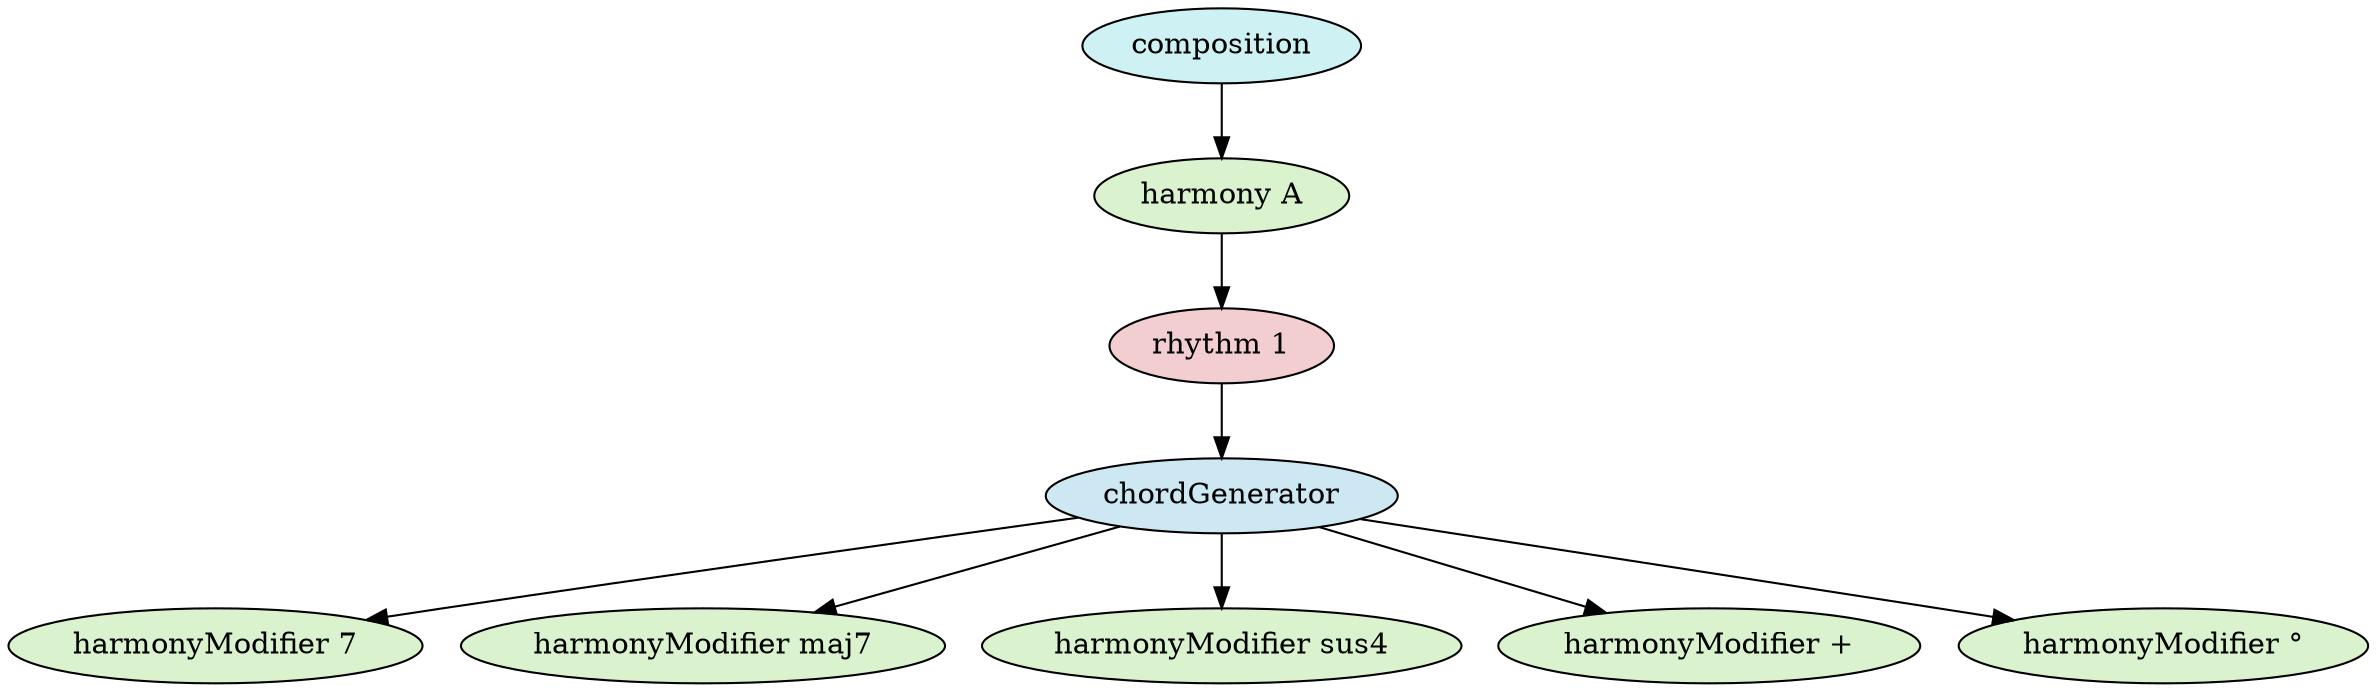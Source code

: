 digraph compositionModel {
    graph [ordering="out"];
    n0 [fillcolor="#cef2f3",style="filled",label="composition"];
    n1 [fillcolor="#daf3ce",style="filled",label="harmony A"];
    n0 -> n1;
    n2 [fillcolor="#f3ced0",style="filled",label="rhythm 1"];
    n1 -> n2;
    n3 [fillcolor="#cee8f3",style="filled",label="chordGenerator
"];
    n2 -> n3;
    n4 [fillcolor="#daf3ce",style="filled",label="harmonyModifier 7"];
    n3 -> n4;
    n5 [fillcolor="#daf3ce",style="filled",label="harmonyModifier maj7"];
    n3 -> n5;
    n6 [fillcolor="#daf3ce",style="filled",label="harmonyModifier sus4"];
    n3 -> n6;
    n7 [fillcolor="#daf3ce",style="filled",label="harmonyModifier +"];
    n3 -> n7;
    n8 [fillcolor="#daf3ce",style="filled",label="harmonyModifier °"];
    n3 -> n8;
}